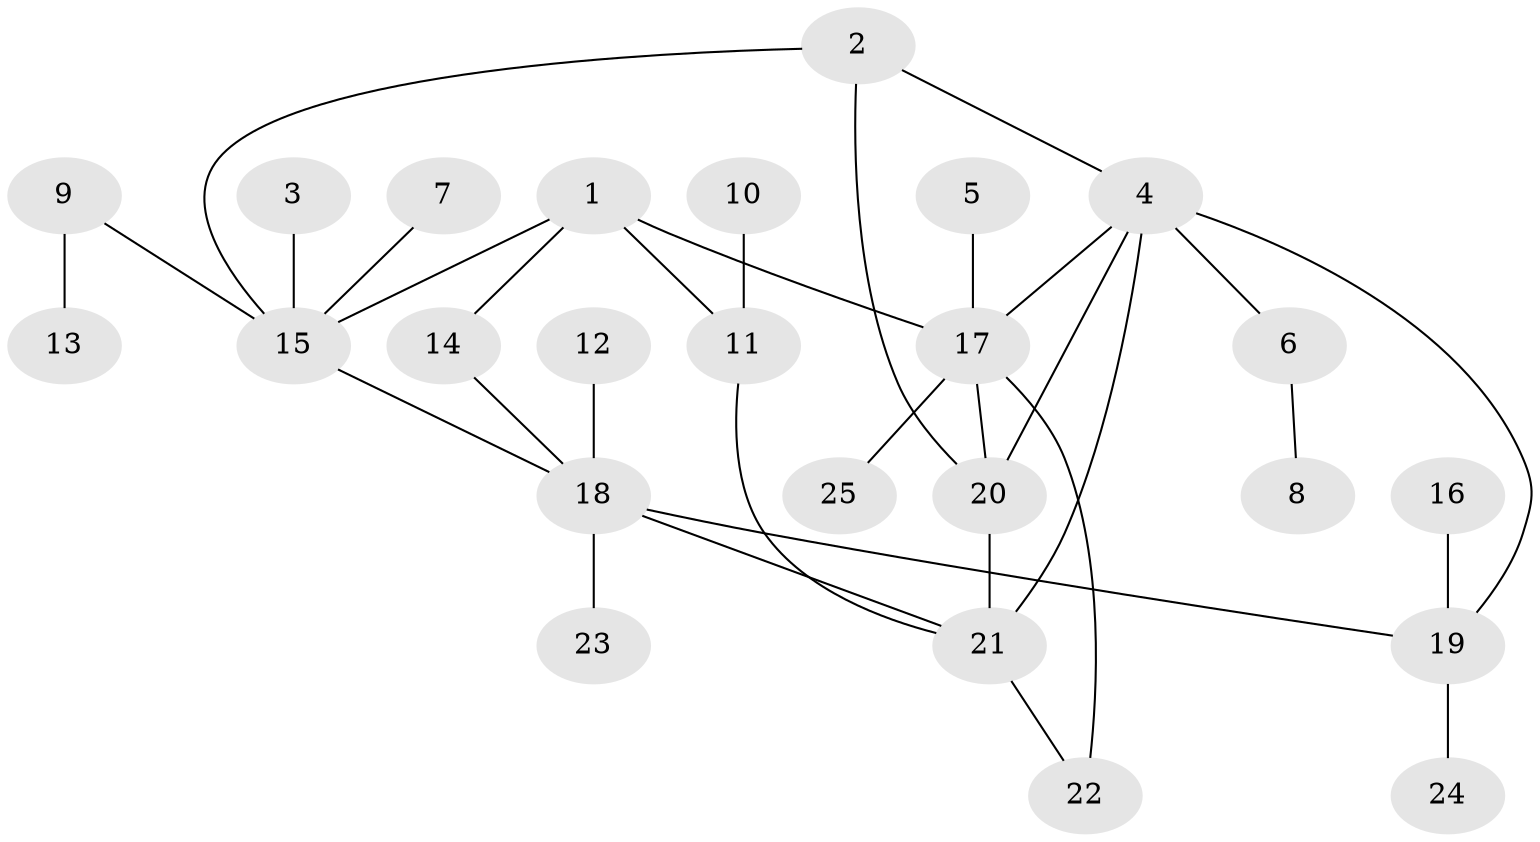 // original degree distribution, {7: 0.02040816326530612, 6: 0.04081632653061224, 4: 0.04081632653061224, 8: 0.061224489795918366, 3: 0.08163265306122448, 5: 0.02040816326530612, 2: 0.20408163265306123, 1: 0.5306122448979592}
// Generated by graph-tools (version 1.1) at 2025/02/03/09/25 03:02:37]
// undirected, 25 vertices, 33 edges
graph export_dot {
graph [start="1"]
  node [color=gray90,style=filled];
  1;
  2;
  3;
  4;
  5;
  6;
  7;
  8;
  9;
  10;
  11;
  12;
  13;
  14;
  15;
  16;
  17;
  18;
  19;
  20;
  21;
  22;
  23;
  24;
  25;
  1 -- 11 [weight=1.0];
  1 -- 14 [weight=1.0];
  1 -- 15 [weight=1.0];
  1 -- 17 [weight=1.0];
  2 -- 4 [weight=1.0];
  2 -- 15 [weight=1.0];
  2 -- 20 [weight=1.0];
  3 -- 15 [weight=1.0];
  4 -- 6 [weight=1.0];
  4 -- 17 [weight=1.0];
  4 -- 19 [weight=1.0];
  4 -- 20 [weight=1.0];
  4 -- 21 [weight=1.0];
  5 -- 17 [weight=1.0];
  6 -- 8 [weight=1.0];
  7 -- 15 [weight=1.0];
  9 -- 13 [weight=1.0];
  9 -- 15 [weight=1.0];
  10 -- 11 [weight=1.0];
  11 -- 21 [weight=1.0];
  12 -- 18 [weight=1.0];
  14 -- 18 [weight=1.0];
  15 -- 18 [weight=1.0];
  16 -- 19 [weight=1.0];
  17 -- 20 [weight=1.0];
  17 -- 22 [weight=1.0];
  17 -- 25 [weight=1.0];
  18 -- 19 [weight=1.0];
  18 -- 21 [weight=1.0];
  18 -- 23 [weight=1.0];
  19 -- 24 [weight=1.0];
  20 -- 21 [weight=1.0];
  21 -- 22 [weight=1.0];
}
